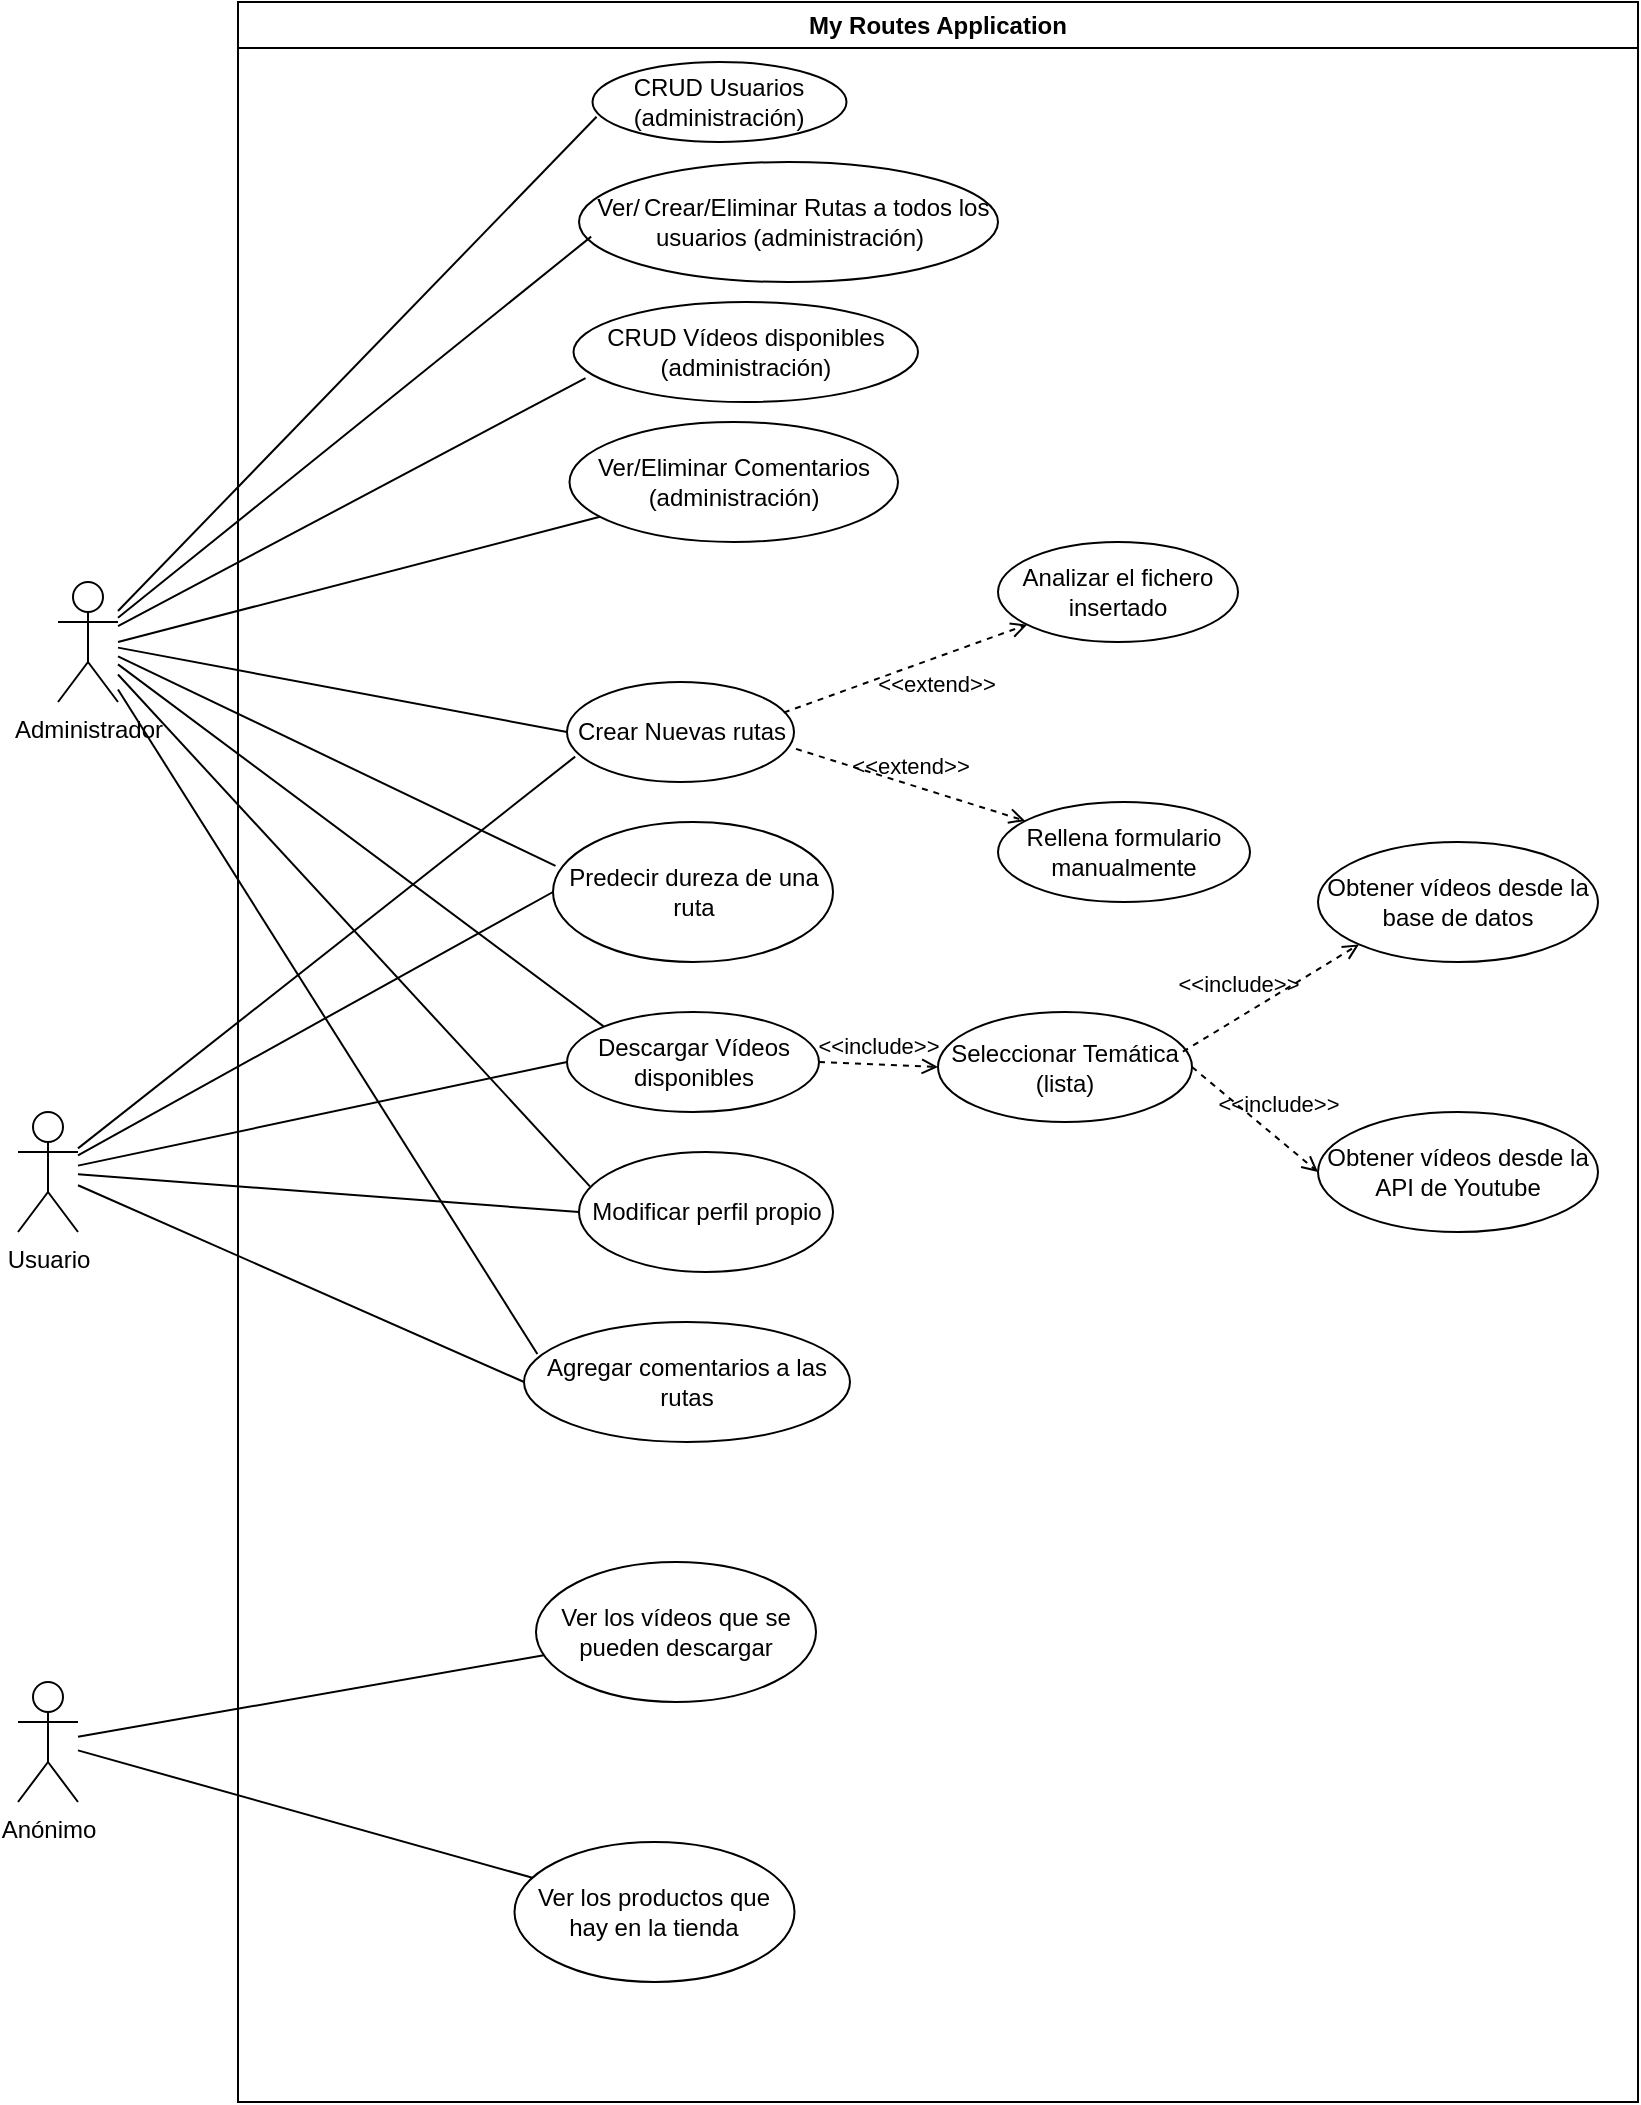 <mxfile version="26.1.3">
  <diagram name="Página-1" id="NQmczlOZHtJDEI7Fcmhh">
    <mxGraphModel dx="1195" dy="630" grid="1" gridSize="10" guides="1" tooltips="1" connect="1" arrows="1" fold="1" page="1" pageScale="1" pageWidth="827" pageHeight="1169" math="0" shadow="0">
      <root>
        <mxCell id="0" />
        <mxCell id="1" parent="0" />
        <mxCell id="V8hUtTH4Ydl_pZKpW47u-34" value="" style="endArrow=none;html=1;rounded=0;exitX=0.043;exitY=0.286;exitDx=0;exitDy=0;exitPerimeter=0;" parent="1" source="V8hUtTH4Ydl_pZKpW47u-31" target="V8hUtTH4Ydl_pZKpW47u-6" edge="1">
          <mxGeometry width="50" height="50" relative="1" as="geometry">
            <mxPoint x="220" y="760" as="sourcePoint" />
            <mxPoint x="80" y="440" as="targetPoint" />
          </mxGeometry>
        </mxCell>
        <mxCell id="V8hUtTH4Ydl_pZKpW47u-1" value="My Routes App&lt;span style=&quot;background-color: transparent; color: light-dark(rgb(0, 0, 0), rgb(255, 255, 255));&quot;&gt;lication&lt;/span&gt;" style="swimlane;whiteSpace=wrap;html=1;startSize=23;" parent="1" vertex="1">
          <mxGeometry x="120" y="10" width="700" height="1050" as="geometry">
            <mxRectangle x="280" y="50" width="110" height="30" as="alternateBounds" />
          </mxGeometry>
        </mxCell>
        <mxCell id="V8hUtTH4Ydl_pZKpW47u-2" value="CRUD Usuarios (administración&lt;span style=&quot;background-color: transparent; color: light-dark(rgb(0, 0, 0), rgb(255, 255, 255));&quot;&gt;)&lt;/span&gt;" style="ellipse;whiteSpace=wrap;html=1;" parent="V8hUtTH4Ydl_pZKpW47u-1" vertex="1">
          <mxGeometry x="177.25" y="30" width="127" height="40" as="geometry" />
        </mxCell>
        <mxCell id="V8hUtTH4Ydl_pZKpW47u-3" value="&amp;nbsp;Ver/&lt;span style=&quot;white-space: pre;&quot;&gt;&#x9;&lt;/span&gt;Crear/Eliminar Rutas a todos los usuarios (administración&lt;span style=&quot;color: light-dark(rgb(0, 0, 0), rgb(255, 255, 255)); background-color: transparent;&quot;&gt;)&lt;/span&gt;" style="ellipse;whiteSpace=wrap;html=1;" parent="V8hUtTH4Ydl_pZKpW47u-1" vertex="1">
          <mxGeometry x="170.5" y="80" width="209.5" height="60" as="geometry" />
        </mxCell>
        <mxCell id="V8hUtTH4Ydl_pZKpW47u-4" value="CRUD Vídeos disponibles&lt;div&gt;(administración&lt;span style=&quot;color: light-dark(rgb(0, 0, 0), rgb(255, 255, 255)); background-color: transparent;&quot;&gt;)&lt;/span&gt;&lt;/div&gt;" style="ellipse;whiteSpace=wrap;html=1;" parent="V8hUtTH4Ydl_pZKpW47u-1" vertex="1">
          <mxGeometry x="167.75" y="150" width="172.25" height="50" as="geometry" />
        </mxCell>
        <mxCell id="V8hUtTH4Ydl_pZKpW47u-20" value="Crear Nuevas rutas" style="ellipse;whiteSpace=wrap;html=1;" parent="V8hUtTH4Ydl_pZKpW47u-1" vertex="1">
          <mxGeometry x="164.5" y="340" width="113.5" height="50" as="geometry" />
        </mxCell>
        <mxCell id="V8hUtTH4Ydl_pZKpW47u-21" value="Predecir dureza de una ruta" style="ellipse;whiteSpace=wrap;html=1;" parent="V8hUtTH4Ydl_pZKpW47u-1" vertex="1">
          <mxGeometry x="157.5" y="410" width="140" height="70" as="geometry" />
        </mxCell>
        <mxCell id="V8hUtTH4Ydl_pZKpW47u-22" value="Descargar Vídeos disponibles" style="ellipse;whiteSpace=wrap;html=1;" parent="V8hUtTH4Ydl_pZKpW47u-1" vertex="1">
          <mxGeometry x="164.5" y="505" width="126" height="50" as="geometry" />
        </mxCell>
        <mxCell id="V8hUtTH4Ydl_pZKpW47u-31" value="Modificar perfil propio" style="ellipse;whiteSpace=wrap;html=1;" parent="V8hUtTH4Ydl_pZKpW47u-1" vertex="1">
          <mxGeometry x="170.5" y="575" width="127" height="60" as="geometry" />
        </mxCell>
        <mxCell id="V8hUtTH4Ydl_pZKpW47u-49" value="Seleccionar Temática (lista)" style="ellipse;whiteSpace=wrap;html=1;" parent="V8hUtTH4Ydl_pZKpW47u-1" vertex="1">
          <mxGeometry x="350" y="505" width="127" height="55" as="geometry" />
        </mxCell>
        <mxCell id="V8hUtTH4Ydl_pZKpW47u-53" value="&amp;lt;&amp;lt;include&amp;gt;&amp;gt;" style="html=1;verticalAlign=bottom;labelBackgroundColor=none;endArrow=open;endFill=0;dashed=1;rounded=0;exitX=1;exitY=0.5;exitDx=0;exitDy=0;entryX=0;entryY=0.5;entryDx=0;entryDy=0;" parent="V8hUtTH4Ydl_pZKpW47u-1" source="V8hUtTH4Ydl_pZKpW47u-22" target="V8hUtTH4Ydl_pZKpW47u-49" edge="1">
          <mxGeometry width="160" relative="1" as="geometry">
            <mxPoint x="263" y="660" as="sourcePoint" />
            <mxPoint x="333" y="670" as="targetPoint" />
          </mxGeometry>
        </mxCell>
        <mxCell id="V8hUtTH4Ydl_pZKpW47u-48" value="Obtener vídeos desde la API de Youtube" style="ellipse;whiteSpace=wrap;html=1;" parent="V8hUtTH4Ydl_pZKpW47u-1" vertex="1">
          <mxGeometry x="540" y="555" width="140" height="60" as="geometry" />
        </mxCell>
        <mxCell id="V8hUtTH4Ydl_pZKpW47u-51" value="&amp;lt;&amp;lt;include&amp;gt;&amp;gt;" style="html=1;verticalAlign=bottom;labelBackgroundColor=none;endArrow=open;endFill=0;dashed=1;rounded=0;entryX=0;entryY=0.5;entryDx=0;entryDy=0;exitX=1;exitY=0.5;exitDx=0;exitDy=0;" parent="V8hUtTH4Ydl_pZKpW47u-1" source="V8hUtTH4Ydl_pZKpW47u-49" target="V8hUtTH4Ydl_pZKpW47u-48" edge="1">
          <mxGeometry x="0.235" y="6" width="160" relative="1" as="geometry">
            <mxPoint x="313" y="540" as="sourcePoint" />
            <mxPoint x="473" y="540" as="targetPoint" />
            <mxPoint as="offset" />
          </mxGeometry>
        </mxCell>
        <mxCell id="V8hUtTH4Ydl_pZKpW47u-54" value="Ver los vídeos que se pueden descargar" style="ellipse;whiteSpace=wrap;html=1;" parent="V8hUtTH4Ydl_pZKpW47u-1" vertex="1">
          <mxGeometry x="149" y="780" width="140" height="70" as="geometry" />
        </mxCell>
        <mxCell id="V8hUtTH4Ydl_pZKpW47u-55" value="Ver los productos que hay en la tienda" style="ellipse;whiteSpace=wrap;html=1;" parent="V8hUtTH4Ydl_pZKpW47u-1" vertex="1">
          <mxGeometry x="138.25" y="920" width="140" height="70" as="geometry" />
        </mxCell>
        <mxCell id="V8hUtTH4Ydl_pZKpW47u-80" value="Rellena formulario manualmente" style="ellipse;whiteSpace=wrap;html=1;" parent="V8hUtTH4Ydl_pZKpW47u-1" vertex="1">
          <mxGeometry x="380" y="400" width="126" height="50" as="geometry" />
        </mxCell>
        <mxCell id="V8hUtTH4Ydl_pZKpW47u-78" value="&amp;lt;&amp;lt;extend&amp;gt;&amp;gt;" style="html=1;verticalAlign=bottom;labelBackgroundColor=none;endArrow=open;endFill=0;dashed=1;rounded=0;exitX=1.009;exitY=0.669;exitDx=0;exitDy=0;exitPerimeter=0;" parent="V8hUtTH4Ydl_pZKpW47u-1" source="V8hUtTH4Ydl_pZKpW47u-20" target="V8hUtTH4Ydl_pZKpW47u-80" edge="1">
          <mxGeometry width="160" relative="1" as="geometry">
            <mxPoint x="313" y="560" as="sourcePoint" />
            <mxPoint x="313" y="510" as="targetPoint" />
          </mxGeometry>
        </mxCell>
        <mxCell id="V8hUtTH4Ydl_pZKpW47u-82" value="Analizar el fichero insertado" style="ellipse;whiteSpace=wrap;html=1;" parent="V8hUtTH4Ydl_pZKpW47u-1" vertex="1">
          <mxGeometry x="380" y="270" width="120" height="50" as="geometry" />
        </mxCell>
        <mxCell id="V8hUtTH4Ydl_pZKpW47u-83" value="&amp;lt;&amp;lt;extend&amp;gt;&amp;gt;" style="html=1;verticalAlign=bottom;labelBackgroundColor=none;endArrow=open;endFill=0;dashed=1;rounded=0;exitX=0.955;exitY=0.306;exitDx=0;exitDy=0;exitPerimeter=0;" parent="V8hUtTH4Ydl_pZKpW47u-1" source="V8hUtTH4Ydl_pZKpW47u-20" target="V8hUtTH4Ydl_pZKpW47u-82" edge="1">
          <mxGeometry x="0.147" y="-20" width="160" relative="1" as="geometry">
            <mxPoint x="233.996" y="434.977" as="sourcePoint" />
            <mxPoint x="329.42" y="410" as="targetPoint" />
            <mxPoint y="1" as="offset" />
          </mxGeometry>
        </mxCell>
        <mxCell id="NkJVlftam3NmSGtD9_YC-1" value="Agregar comentarios a las rutas" style="ellipse;whiteSpace=wrap;html=1;" vertex="1" parent="V8hUtTH4Ydl_pZKpW47u-1">
          <mxGeometry x="143" y="660" width="163" height="60" as="geometry" />
        </mxCell>
        <mxCell id="NkJVlftam3NmSGtD9_YC-4" value="Ver/Eliminar Comentarios (administración&lt;span style=&quot;color: light-dark(rgb(0, 0, 0), rgb(255, 255, 255)); background-color: transparent;&quot;&gt;)&lt;/span&gt;" style="ellipse;whiteSpace=wrap;html=1;" vertex="1" parent="V8hUtTH4Ydl_pZKpW47u-1">
          <mxGeometry x="165.75" y="210" width="164.25" height="60" as="geometry" />
        </mxCell>
        <mxCell id="NkJVlftam3NmSGtD9_YC-9" value="Obtener vídeos desde la base de datos" style="ellipse;whiteSpace=wrap;html=1;" vertex="1" parent="V8hUtTH4Ydl_pZKpW47u-1">
          <mxGeometry x="540" y="420" width="140" height="60" as="geometry" />
        </mxCell>
        <mxCell id="NkJVlftam3NmSGtD9_YC-8" value="&amp;lt;&amp;lt;include&amp;gt;&amp;gt;" style="html=1;verticalAlign=bottom;labelBackgroundColor=none;endArrow=open;endFill=0;dashed=1;rounded=0;exitX=0.964;exitY=0.361;exitDx=0;exitDy=0;exitPerimeter=0;entryX=0;entryY=1;entryDx=0;entryDy=0;" edge="1" parent="V8hUtTH4Ydl_pZKpW47u-1" source="V8hUtTH4Ydl_pZKpW47u-49" target="NkJVlftam3NmSGtD9_YC-9">
          <mxGeometry x="-0.292" y="7" width="160" relative="1" as="geometry">
            <mxPoint x="487" y="543" as="sourcePoint" />
            <mxPoint x="550" y="470" as="targetPoint" />
            <mxPoint as="offset" />
          </mxGeometry>
        </mxCell>
        <mxCell id="V8hUtTH4Ydl_pZKpW47u-6" value="Administrador" style="shape=umlActor;verticalLabelPosition=bottom;verticalAlign=top;html=1;outlineConnect=0;" parent="1" vertex="1">
          <mxGeometry x="30" y="300" width="30" height="60" as="geometry" />
        </mxCell>
        <mxCell id="V8hUtTH4Ydl_pZKpW47u-15" value="" style="endArrow=none;html=1;rounded=0;entryX=0.016;entryY=0.684;entryDx=0;entryDy=0;entryPerimeter=0;" parent="1" source="V8hUtTH4Ydl_pZKpW47u-6" target="V8hUtTH4Ydl_pZKpW47u-2" edge="1">
          <mxGeometry width="50" height="50" relative="1" as="geometry">
            <mxPoint x="80" y="290" as="sourcePoint" />
            <mxPoint x="290" y="100" as="targetPoint" />
          </mxGeometry>
        </mxCell>
        <mxCell id="V8hUtTH4Ydl_pZKpW47u-16" value="" style="endArrow=none;html=1;rounded=0;entryX=0.029;entryY=0.622;entryDx=0;entryDy=0;entryPerimeter=0;" parent="1" source="V8hUtTH4Ydl_pZKpW47u-6" target="V8hUtTH4Ydl_pZKpW47u-3" edge="1">
          <mxGeometry width="50" height="50" relative="1" as="geometry">
            <mxPoint x="70" y="320" as="sourcePoint" />
            <mxPoint x="290" y="190" as="targetPoint" />
          </mxGeometry>
        </mxCell>
        <mxCell id="V8hUtTH4Ydl_pZKpW47u-19" value="Usuario" style="shape=umlActor;verticalLabelPosition=bottom;verticalAlign=top;html=1;outlineConnect=0;" parent="1" vertex="1">
          <mxGeometry x="10" y="565" width="30" height="60" as="geometry" />
        </mxCell>
        <mxCell id="V8hUtTH4Ydl_pZKpW47u-28" value="" style="endArrow=none;html=1;rounded=0;entryX=0;entryY=0.5;entryDx=0;entryDy=0;" parent="1" source="V8hUtTH4Ydl_pZKpW47u-6" target="V8hUtTH4Ydl_pZKpW47u-20" edge="1">
          <mxGeometry width="50" height="50" relative="1" as="geometry">
            <mxPoint x="120" y="370" as="sourcePoint" />
            <mxPoint x="260" y="450" as="targetPoint" />
          </mxGeometry>
        </mxCell>
        <mxCell id="V8hUtTH4Ydl_pZKpW47u-30" value="" style="endArrow=none;html=1;rounded=0;entryX=0;entryY=0;entryDx=0;entryDy=0;" parent="1" source="V8hUtTH4Ydl_pZKpW47u-6" target="V8hUtTH4Ydl_pZKpW47u-22" edge="1">
          <mxGeometry width="50" height="50" relative="1" as="geometry">
            <mxPoint x="100" y="420" as="sourcePoint" />
            <mxPoint x="270" y="640" as="targetPoint" />
          </mxGeometry>
        </mxCell>
        <mxCell id="V8hUtTH4Ydl_pZKpW47u-23" value="" style="endArrow=none;html=1;rounded=0;entryX=0;entryY=0.5;entryDx=0;entryDy=0;" parent="1" source="V8hUtTH4Ydl_pZKpW47u-19" target="V8hUtTH4Ydl_pZKpW47u-31" edge="1">
          <mxGeometry width="50" height="50" relative="1" as="geometry">
            <mxPoint x="80" y="620" as="sourcePoint" />
            <mxPoint x="260" y="700" as="targetPoint" />
          </mxGeometry>
        </mxCell>
        <mxCell id="V8hUtTH4Ydl_pZKpW47u-42" value="" style="endArrow=none;html=1;rounded=0;entryX=0.035;entryY=0.761;entryDx=0;entryDy=0;entryPerimeter=0;" parent="1" source="V8hUtTH4Ydl_pZKpW47u-6" target="V8hUtTH4Ydl_pZKpW47u-4" edge="1">
          <mxGeometry width="50" height="50" relative="1" as="geometry">
            <mxPoint x="60" y="330" as="sourcePoint" />
            <mxPoint x="280" y="280" as="targetPoint" />
          </mxGeometry>
        </mxCell>
        <mxCell id="V8hUtTH4Ydl_pZKpW47u-29" value="" style="endArrow=none;html=1;rounded=0;entryX=0.009;entryY=0.313;entryDx=0;entryDy=0;entryPerimeter=0;" parent="1" source="V8hUtTH4Ydl_pZKpW47u-6" target="V8hUtTH4Ydl_pZKpW47u-21" edge="1">
          <mxGeometry width="50" height="50" relative="1" as="geometry">
            <mxPoint x="110" y="390" as="sourcePoint" />
            <mxPoint x="270" y="550" as="targetPoint" />
          </mxGeometry>
        </mxCell>
        <mxCell id="V8hUtTH4Ydl_pZKpW47u-43" value="" style="endArrow=none;html=1;rounded=0;entryX=0;entryY=0.5;entryDx=0;entryDy=0;" parent="1" source="V8hUtTH4Ydl_pZKpW47u-19" target="V8hUtTH4Ydl_pZKpW47u-22" edge="1">
          <mxGeometry width="50" height="50" relative="1" as="geometry">
            <mxPoint x="550" y="550" as="sourcePoint" />
            <mxPoint x="600" y="500" as="targetPoint" />
          </mxGeometry>
        </mxCell>
        <mxCell id="V8hUtTH4Ydl_pZKpW47u-44" value="" style="endArrow=none;html=1;rounded=0;entryX=0;entryY=0.5;entryDx=0;entryDy=0;" parent="1" source="V8hUtTH4Ydl_pZKpW47u-19" target="V8hUtTH4Ydl_pZKpW47u-21" edge="1">
          <mxGeometry width="50" height="50" relative="1" as="geometry">
            <mxPoint x="550" y="550" as="sourcePoint" />
            <mxPoint x="600" y="500" as="targetPoint" />
          </mxGeometry>
        </mxCell>
        <mxCell id="V8hUtTH4Ydl_pZKpW47u-45" value="" style="endArrow=none;html=1;rounded=0;entryX=0.036;entryY=0.746;entryDx=0;entryDy=0;entryPerimeter=0;" parent="1" source="V8hUtTH4Ydl_pZKpW47u-19" target="V8hUtTH4Ydl_pZKpW47u-20" edge="1">
          <mxGeometry width="50" height="50" relative="1" as="geometry">
            <mxPoint x="550" y="550" as="sourcePoint" />
            <mxPoint x="600" y="500" as="targetPoint" />
          </mxGeometry>
        </mxCell>
        <mxCell id="V8hUtTH4Ydl_pZKpW47u-56" value="Anónimo" style="shape=umlActor;html=1;verticalLabelPosition=bottom;verticalAlign=top;align=center;" parent="1" vertex="1">
          <mxGeometry x="10" y="850" width="30" height="60" as="geometry" />
        </mxCell>
        <mxCell id="V8hUtTH4Ydl_pZKpW47u-57" value="" style="edgeStyle=none;html=1;endArrow=none;verticalAlign=bottom;rounded=0;" parent="1" source="V8hUtTH4Ydl_pZKpW47u-56" target="V8hUtTH4Ydl_pZKpW47u-54" edge="1">
          <mxGeometry width="160" relative="1" as="geometry">
            <mxPoint x="500" y="760" as="sourcePoint" />
            <mxPoint x="660" y="760" as="targetPoint" />
          </mxGeometry>
        </mxCell>
        <mxCell id="V8hUtTH4Ydl_pZKpW47u-58" value="" style="edgeStyle=none;html=1;endArrow=none;verticalAlign=bottom;rounded=0;" parent="1" source="V8hUtTH4Ydl_pZKpW47u-56" target="V8hUtTH4Ydl_pZKpW47u-55" edge="1">
          <mxGeometry width="160" relative="1" as="geometry">
            <mxPoint x="500" y="760" as="sourcePoint" />
            <mxPoint x="660" y="760" as="targetPoint" />
          </mxGeometry>
        </mxCell>
        <mxCell id="NkJVlftam3NmSGtD9_YC-2" value="" style="edgeStyle=none;html=1;endArrow=none;verticalAlign=bottom;rounded=0;entryX=0;entryY=0.5;entryDx=0;entryDy=0;" edge="1" parent="1" source="V8hUtTH4Ydl_pZKpW47u-19" target="NkJVlftam3NmSGtD9_YC-1">
          <mxGeometry width="160" relative="1" as="geometry">
            <mxPoint x="330" y="690" as="sourcePoint" />
            <mxPoint x="490" y="690" as="targetPoint" />
          </mxGeometry>
        </mxCell>
        <mxCell id="NkJVlftam3NmSGtD9_YC-3" value="" style="edgeStyle=none;html=1;endArrow=none;verticalAlign=bottom;rounded=0;entryX=0.041;entryY=0.267;entryDx=0;entryDy=0;entryPerimeter=0;" edge="1" parent="1" source="V8hUtTH4Ydl_pZKpW47u-6" target="NkJVlftam3NmSGtD9_YC-1">
          <mxGeometry width="160" relative="1" as="geometry">
            <mxPoint x="330" y="590" as="sourcePoint" />
            <mxPoint x="280" y="610" as="targetPoint" />
          </mxGeometry>
        </mxCell>
        <mxCell id="NkJVlftam3NmSGtD9_YC-5" value="" style="edgeStyle=none;html=1;endArrow=none;verticalAlign=bottom;rounded=0;" edge="1" parent="1" target="NkJVlftam3NmSGtD9_YC-4">
          <mxGeometry width="160" relative="1" as="geometry">
            <mxPoint x="60" y="330" as="sourcePoint" />
            <mxPoint x="490" y="210" as="targetPoint" />
          </mxGeometry>
        </mxCell>
      </root>
    </mxGraphModel>
  </diagram>
</mxfile>
